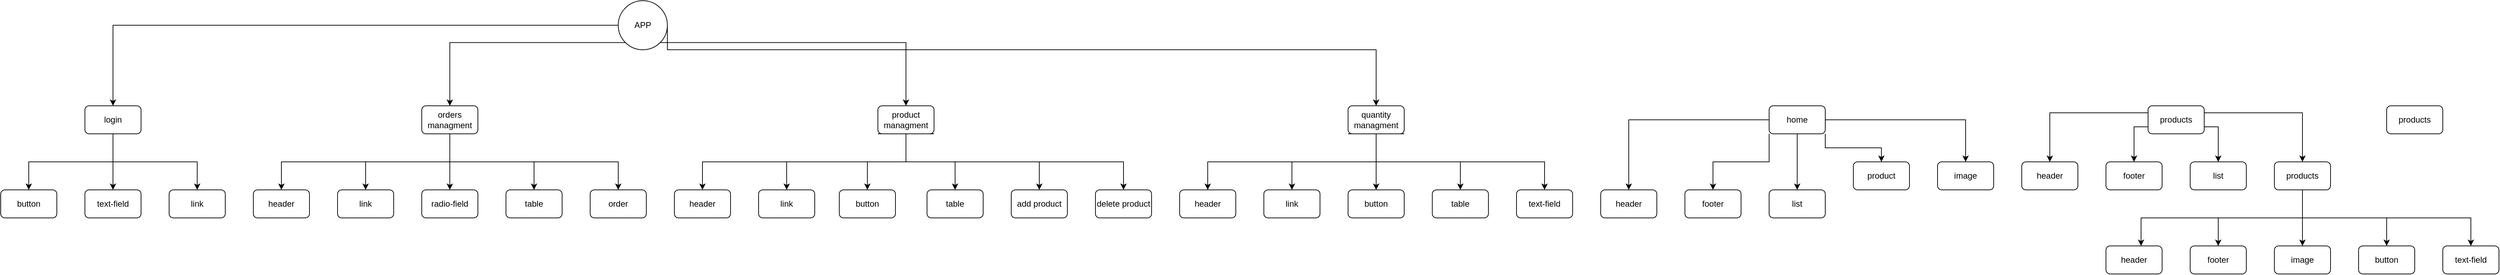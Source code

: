 <mxfile version="21.0.6" type="github">
  <diagram name="Page-1" id="CaPSpJfOGy8TSI050ppz">
    <mxGraphModel dx="880" dy="1584" grid="1" gridSize="10" guides="1" tooltips="1" connect="1" arrows="1" fold="1" page="1" pageScale="1" pageWidth="850" pageHeight="1100" math="0" shadow="0">
      <root>
        <mxCell id="0" />
        <mxCell id="1" parent="0" />
        <mxCell id="5YeW4CGA4Gncs35dgeDq-17" style="edgeStyle=orthogonalEdgeStyle;rounded=0;orthogonalLoop=1;jettySize=auto;html=1;exitX=0;exitY=0.5;exitDx=0;exitDy=0;entryX=0.5;entryY=0;entryDx=0;entryDy=0;" edge="1" parent="1" source="5YeW4CGA4Gncs35dgeDq-1" target="5YeW4CGA4Gncs35dgeDq-9">
          <mxGeometry relative="1" as="geometry" />
        </mxCell>
        <mxCell id="5YeW4CGA4Gncs35dgeDq-37" style="edgeStyle=orthogonalEdgeStyle;rounded=0;orthogonalLoop=1;jettySize=auto;html=1;exitX=0;exitY=1;exitDx=0;exitDy=0;entryX=0.5;entryY=0;entryDx=0;entryDy=0;" edge="1" parent="1" source="5YeW4CGA4Gncs35dgeDq-1" target="5YeW4CGA4Gncs35dgeDq-18">
          <mxGeometry relative="1" as="geometry" />
        </mxCell>
        <mxCell id="5YeW4CGA4Gncs35dgeDq-54" style="edgeStyle=orthogonalEdgeStyle;rounded=0;orthogonalLoop=1;jettySize=auto;html=1;entryX=0.5;entryY=0;entryDx=0;entryDy=0;exitX=1;exitY=1;exitDx=0;exitDy=0;" edge="1" parent="1" source="5YeW4CGA4Gncs35dgeDq-1" target="5YeW4CGA4Gncs35dgeDq-38">
          <mxGeometry relative="1" as="geometry" />
        </mxCell>
        <mxCell id="5YeW4CGA4Gncs35dgeDq-67" style="edgeStyle=orthogonalEdgeStyle;rounded=0;orthogonalLoop=1;jettySize=auto;html=1;exitX=1;exitY=0.5;exitDx=0;exitDy=0;entryX=0.5;entryY=0;entryDx=0;entryDy=0;" edge="1" parent="1" source="5YeW4CGA4Gncs35dgeDq-1" target="5YeW4CGA4Gncs35dgeDq-55">
          <mxGeometry relative="1" as="geometry">
            <mxPoint x="1810" y="100" as="targetPoint" />
            <Array as="points">
              <mxPoint x="990" y="40" />
              <mxPoint x="2000" y="40" />
            </Array>
          </mxGeometry>
        </mxCell>
        <mxCell id="5YeW4CGA4Gncs35dgeDq-1" value="APP" style="ellipse;whiteSpace=wrap;html=1;aspect=fixed;" vertex="1" parent="1">
          <mxGeometry x="920" y="-30" width="70" height="70" as="geometry" />
        </mxCell>
        <mxCell id="5YeW4CGA4Gncs35dgeDq-13" style="edgeStyle=orthogonalEdgeStyle;rounded=0;orthogonalLoop=1;jettySize=auto;html=1;entryX=0.5;entryY=0;entryDx=0;entryDy=0;" edge="1" parent="1" source="5YeW4CGA4Gncs35dgeDq-9" target="5YeW4CGA4Gncs35dgeDq-10">
          <mxGeometry relative="1" as="geometry">
            <Array as="points">
              <mxPoint x="200" y="200" />
              <mxPoint x="80" y="200" />
            </Array>
          </mxGeometry>
        </mxCell>
        <mxCell id="5YeW4CGA4Gncs35dgeDq-14" style="edgeStyle=orthogonalEdgeStyle;rounded=0;orthogonalLoop=1;jettySize=auto;html=1;entryX=0.5;entryY=0;entryDx=0;entryDy=0;" edge="1" parent="1" source="5YeW4CGA4Gncs35dgeDq-9" target="5YeW4CGA4Gncs35dgeDq-11">
          <mxGeometry relative="1" as="geometry" />
        </mxCell>
        <mxCell id="5YeW4CGA4Gncs35dgeDq-15" style="edgeStyle=orthogonalEdgeStyle;rounded=0;orthogonalLoop=1;jettySize=auto;html=1;entryX=0.5;entryY=0;entryDx=0;entryDy=0;" edge="1" parent="1" source="5YeW4CGA4Gncs35dgeDq-9" target="5YeW4CGA4Gncs35dgeDq-12">
          <mxGeometry relative="1" as="geometry">
            <Array as="points">
              <mxPoint x="200" y="200" />
              <mxPoint x="320" y="200" />
            </Array>
          </mxGeometry>
        </mxCell>
        <mxCell id="5YeW4CGA4Gncs35dgeDq-9" value="login" style="rounded=1;whiteSpace=wrap;html=1;" vertex="1" parent="1">
          <mxGeometry x="160" y="120" width="80" height="40" as="geometry" />
        </mxCell>
        <mxCell id="5YeW4CGA4Gncs35dgeDq-10" value="button" style="rounded=1;whiteSpace=wrap;html=1;" vertex="1" parent="1">
          <mxGeometry x="40" y="240" width="80" height="40" as="geometry" />
        </mxCell>
        <mxCell id="5YeW4CGA4Gncs35dgeDq-11" value="text-field" style="rounded=1;whiteSpace=wrap;html=1;" vertex="1" parent="1">
          <mxGeometry x="160" y="240" width="80" height="40" as="geometry" />
        </mxCell>
        <mxCell id="5YeW4CGA4Gncs35dgeDq-12" value="link" style="rounded=1;whiteSpace=wrap;html=1;" vertex="1" parent="1">
          <mxGeometry x="280" y="240" width="80" height="40" as="geometry" />
        </mxCell>
        <mxCell id="5YeW4CGA4Gncs35dgeDq-30" style="edgeStyle=orthogonalEdgeStyle;rounded=0;orthogonalLoop=1;jettySize=auto;html=1;exitX=0;exitY=0.75;exitDx=0;exitDy=0;entryX=0.5;entryY=0;entryDx=0;entryDy=0;" edge="1" parent="1" source="5YeW4CGA4Gncs35dgeDq-18" target="5YeW4CGA4Gncs35dgeDq-20">
          <mxGeometry relative="1" as="geometry">
            <Array as="points">
              <mxPoint x="680" y="150" />
              <mxPoint x="680" y="200" />
              <mxPoint x="440" y="200" />
            </Array>
          </mxGeometry>
        </mxCell>
        <mxCell id="5YeW4CGA4Gncs35dgeDq-31" style="edgeStyle=orthogonalEdgeStyle;rounded=0;orthogonalLoop=1;jettySize=auto;html=1;exitX=0.25;exitY=1;exitDx=0;exitDy=0;entryX=0.5;entryY=0;entryDx=0;entryDy=0;" edge="1" parent="1" source="5YeW4CGA4Gncs35dgeDq-18" target="5YeW4CGA4Gncs35dgeDq-22">
          <mxGeometry relative="1" as="geometry">
            <Array as="points">
              <mxPoint x="680" y="160" />
              <mxPoint x="680" y="200" />
              <mxPoint x="560" y="200" />
            </Array>
          </mxGeometry>
        </mxCell>
        <mxCell id="5YeW4CGA4Gncs35dgeDq-32" style="edgeStyle=orthogonalEdgeStyle;rounded=0;orthogonalLoop=1;jettySize=auto;html=1;entryX=0.5;entryY=0;entryDx=0;entryDy=0;" edge="1" parent="1" source="5YeW4CGA4Gncs35dgeDq-18" target="5YeW4CGA4Gncs35dgeDq-23">
          <mxGeometry relative="1" as="geometry" />
        </mxCell>
        <mxCell id="5YeW4CGA4Gncs35dgeDq-35" style="edgeStyle=orthogonalEdgeStyle;rounded=0;orthogonalLoop=1;jettySize=auto;html=1;exitX=0.75;exitY=1;exitDx=0;exitDy=0;entryX=0.5;entryY=0;entryDx=0;entryDy=0;" edge="1" parent="1" source="5YeW4CGA4Gncs35dgeDq-18" target="5YeW4CGA4Gncs35dgeDq-19">
          <mxGeometry relative="1" as="geometry">
            <Array as="points">
              <mxPoint x="680" y="160" />
              <mxPoint x="680" y="200" />
              <mxPoint x="800" y="200" />
            </Array>
          </mxGeometry>
        </mxCell>
        <mxCell id="5YeW4CGA4Gncs35dgeDq-36" style="edgeStyle=orthogonalEdgeStyle;rounded=0;orthogonalLoop=1;jettySize=auto;html=1;entryX=0.5;entryY=0;entryDx=0;entryDy=0;" edge="1" parent="1" target="5YeW4CGA4Gncs35dgeDq-24">
          <mxGeometry relative="1" as="geometry">
            <mxPoint x="680" y="170" as="sourcePoint" />
            <Array as="points">
              <mxPoint x="680" y="140" />
              <mxPoint x="680" y="200" />
              <mxPoint x="920" y="200" />
            </Array>
          </mxGeometry>
        </mxCell>
        <mxCell id="5YeW4CGA4Gncs35dgeDq-18" value="orders&lt;br&gt;managment" style="rounded=1;whiteSpace=wrap;html=1;" vertex="1" parent="1">
          <mxGeometry x="640" y="120" width="80" height="40" as="geometry" />
        </mxCell>
        <mxCell id="5YeW4CGA4Gncs35dgeDq-19" value="table" style="rounded=1;whiteSpace=wrap;html=1;" vertex="1" parent="1">
          <mxGeometry x="760" y="240" width="80" height="40" as="geometry" />
        </mxCell>
        <mxCell id="5YeW4CGA4Gncs35dgeDq-20" value="header" style="rounded=1;whiteSpace=wrap;html=1;" vertex="1" parent="1">
          <mxGeometry x="400" y="240" width="80" height="40" as="geometry" />
        </mxCell>
        <mxCell id="5YeW4CGA4Gncs35dgeDq-22" value="link" style="rounded=1;whiteSpace=wrap;html=1;" vertex="1" parent="1">
          <mxGeometry x="520" y="240" width="80" height="40" as="geometry" />
        </mxCell>
        <mxCell id="5YeW4CGA4Gncs35dgeDq-23" value="radio-field" style="rounded=1;whiteSpace=wrap;html=1;" vertex="1" parent="1">
          <mxGeometry x="640" y="240" width="80" height="40" as="geometry" />
        </mxCell>
        <mxCell id="5YeW4CGA4Gncs35dgeDq-24" value="order" style="rounded=1;whiteSpace=wrap;html=1;" vertex="1" parent="1">
          <mxGeometry x="880" y="240" width="80" height="40" as="geometry" />
        </mxCell>
        <mxCell id="5YeW4CGA4Gncs35dgeDq-45" style="edgeStyle=orthogonalEdgeStyle;rounded=0;orthogonalLoop=1;jettySize=auto;html=1;exitX=0.5;exitY=1;exitDx=0;exitDy=0;entryX=0.5;entryY=0;entryDx=0;entryDy=0;" edge="1" parent="1" source="5YeW4CGA4Gncs35dgeDq-38" target="5YeW4CGA4Gncs35dgeDq-39">
          <mxGeometry relative="1" as="geometry">
            <Array as="points">
              <mxPoint x="1330" y="200" />
              <mxPoint x="1040" y="200" />
            </Array>
          </mxGeometry>
        </mxCell>
        <mxCell id="5YeW4CGA4Gncs35dgeDq-46" style="edgeStyle=orthogonalEdgeStyle;rounded=0;orthogonalLoop=1;jettySize=auto;html=1;exitX=0;exitY=1;exitDx=0;exitDy=0;entryX=0.5;entryY=0;entryDx=0;entryDy=0;" edge="1" parent="1" source="5YeW4CGA4Gncs35dgeDq-38" target="5YeW4CGA4Gncs35dgeDq-40">
          <mxGeometry relative="1" as="geometry">
            <Array as="points">
              <mxPoint x="1330" y="160" />
              <mxPoint x="1330" y="200" />
              <mxPoint x="1160" y="200" />
            </Array>
          </mxGeometry>
        </mxCell>
        <mxCell id="5YeW4CGA4Gncs35dgeDq-49" style="edgeStyle=orthogonalEdgeStyle;rounded=0;orthogonalLoop=1;jettySize=auto;html=1;exitX=1;exitY=1;exitDx=0;exitDy=0;entryX=0.5;entryY=0;entryDx=0;entryDy=0;" edge="1" parent="1" source="5YeW4CGA4Gncs35dgeDq-38" target="5YeW4CGA4Gncs35dgeDq-43">
          <mxGeometry relative="1" as="geometry">
            <Array as="points">
              <mxPoint x="1330" y="160" />
              <mxPoint x="1330" y="200" />
              <mxPoint x="1520" y="200" />
            </Array>
          </mxGeometry>
        </mxCell>
        <mxCell id="5YeW4CGA4Gncs35dgeDq-50" style="edgeStyle=orthogonalEdgeStyle;rounded=0;orthogonalLoop=1;jettySize=auto;html=1;exitX=0.5;exitY=1;exitDx=0;exitDy=0;entryX=0.5;entryY=0;entryDx=0;entryDy=0;" edge="1" parent="1" source="5YeW4CGA4Gncs35dgeDq-38" target="5YeW4CGA4Gncs35dgeDq-44">
          <mxGeometry relative="1" as="geometry">
            <Array as="points">
              <mxPoint x="1330" y="200" />
              <mxPoint x="1640" y="200" />
            </Array>
          </mxGeometry>
        </mxCell>
        <mxCell id="5YeW4CGA4Gncs35dgeDq-52" style="edgeStyle=orthogonalEdgeStyle;rounded=0;orthogonalLoop=1;jettySize=auto;html=1;exitX=0.25;exitY=1;exitDx=0;exitDy=0;entryX=0.5;entryY=0;entryDx=0;entryDy=0;" edge="1" parent="1" source="5YeW4CGA4Gncs35dgeDq-38" target="5YeW4CGA4Gncs35dgeDq-41">
          <mxGeometry relative="1" as="geometry">
            <Array as="points">
              <mxPoint x="1330" y="160" />
              <mxPoint x="1330" y="200" />
              <mxPoint x="1275" y="200" />
            </Array>
          </mxGeometry>
        </mxCell>
        <mxCell id="5YeW4CGA4Gncs35dgeDq-53" style="edgeStyle=orthogonalEdgeStyle;rounded=0;orthogonalLoop=1;jettySize=auto;html=1;exitX=0.75;exitY=1;exitDx=0;exitDy=0;entryX=0.5;entryY=0;entryDx=0;entryDy=0;" edge="1" parent="1" source="5YeW4CGA4Gncs35dgeDq-38" target="5YeW4CGA4Gncs35dgeDq-42">
          <mxGeometry relative="1" as="geometry">
            <Array as="points">
              <mxPoint x="1330" y="160" />
              <mxPoint x="1330" y="200" />
              <mxPoint x="1400" y="200" />
            </Array>
          </mxGeometry>
        </mxCell>
        <mxCell id="5YeW4CGA4Gncs35dgeDq-38" value="product&lt;br&gt;managment" style="rounded=1;whiteSpace=wrap;html=1;" vertex="1" parent="1">
          <mxGeometry x="1290" y="120" width="80" height="40" as="geometry" />
        </mxCell>
        <mxCell id="5YeW4CGA4Gncs35dgeDq-39" value="header" style="rounded=1;whiteSpace=wrap;html=1;" vertex="1" parent="1">
          <mxGeometry x="1000" y="240" width="80" height="40" as="geometry" />
        </mxCell>
        <mxCell id="5YeW4CGA4Gncs35dgeDq-40" value="link" style="rounded=1;whiteSpace=wrap;html=1;" vertex="1" parent="1">
          <mxGeometry x="1120" y="240" width="80" height="40" as="geometry" />
        </mxCell>
        <mxCell id="5YeW4CGA4Gncs35dgeDq-41" value="button" style="rounded=1;whiteSpace=wrap;html=1;" vertex="1" parent="1">
          <mxGeometry x="1235" y="240" width="80" height="40" as="geometry" />
        </mxCell>
        <mxCell id="5YeW4CGA4Gncs35dgeDq-42" value="table" style="rounded=1;whiteSpace=wrap;html=1;" vertex="1" parent="1">
          <mxGeometry x="1360" y="240" width="80" height="40" as="geometry" />
        </mxCell>
        <mxCell id="5YeW4CGA4Gncs35dgeDq-43" value="add product" style="rounded=1;whiteSpace=wrap;html=1;" vertex="1" parent="1">
          <mxGeometry x="1480" y="240" width="80" height="40" as="geometry" />
        </mxCell>
        <mxCell id="5YeW4CGA4Gncs35dgeDq-44" value="delete product" style="rounded=1;whiteSpace=wrap;html=1;" vertex="1" parent="1">
          <mxGeometry x="1600" y="240" width="80" height="40" as="geometry" />
        </mxCell>
        <mxCell id="5YeW4CGA4Gncs35dgeDq-61" value="" style="edgeStyle=orthogonalEdgeStyle;rounded=0;orthogonalLoop=1;jettySize=auto;html=1;" edge="1" parent="1" source="5YeW4CGA4Gncs35dgeDq-55" target="5YeW4CGA4Gncs35dgeDq-58">
          <mxGeometry relative="1" as="geometry" />
        </mxCell>
        <mxCell id="5YeW4CGA4Gncs35dgeDq-63" style="edgeStyle=orthogonalEdgeStyle;rounded=0;orthogonalLoop=1;jettySize=auto;html=1;exitX=0;exitY=1;exitDx=0;exitDy=0;entryX=0.5;entryY=0;entryDx=0;entryDy=0;" edge="1" parent="1" source="5YeW4CGA4Gncs35dgeDq-55" target="5YeW4CGA4Gncs35dgeDq-57">
          <mxGeometry relative="1" as="geometry">
            <Array as="points">
              <mxPoint x="2000" y="160" />
              <mxPoint x="2000" y="200" />
              <mxPoint x="1880" y="200" />
            </Array>
          </mxGeometry>
        </mxCell>
        <mxCell id="5YeW4CGA4Gncs35dgeDq-64" style="edgeStyle=orthogonalEdgeStyle;rounded=0;orthogonalLoop=1;jettySize=auto;html=1;exitX=0.5;exitY=1;exitDx=0;exitDy=0;entryX=0.5;entryY=0;entryDx=0;entryDy=0;" edge="1" parent="1" source="5YeW4CGA4Gncs35dgeDq-55" target="5YeW4CGA4Gncs35dgeDq-56">
          <mxGeometry relative="1" as="geometry">
            <Array as="points">
              <mxPoint x="2000" y="200" />
              <mxPoint x="1760" y="200" />
            </Array>
          </mxGeometry>
        </mxCell>
        <mxCell id="5YeW4CGA4Gncs35dgeDq-65" style="edgeStyle=orthogonalEdgeStyle;rounded=0;orthogonalLoop=1;jettySize=auto;html=1;exitX=1;exitY=1;exitDx=0;exitDy=0;entryX=0.5;entryY=0;entryDx=0;entryDy=0;" edge="1" parent="1" source="5YeW4CGA4Gncs35dgeDq-55" target="5YeW4CGA4Gncs35dgeDq-59">
          <mxGeometry relative="1" as="geometry">
            <Array as="points">
              <mxPoint x="2000" y="160" />
              <mxPoint x="2000" y="200" />
              <mxPoint x="2120" y="200" />
            </Array>
          </mxGeometry>
        </mxCell>
        <mxCell id="5YeW4CGA4Gncs35dgeDq-66" style="edgeStyle=orthogonalEdgeStyle;rounded=0;orthogonalLoop=1;jettySize=auto;html=1;exitX=0.5;exitY=1;exitDx=0;exitDy=0;entryX=0.5;entryY=0;entryDx=0;entryDy=0;" edge="1" parent="1" source="5YeW4CGA4Gncs35dgeDq-55" target="5YeW4CGA4Gncs35dgeDq-60">
          <mxGeometry relative="1" as="geometry">
            <Array as="points">
              <mxPoint x="2000" y="200" />
              <mxPoint x="2240" y="200" />
            </Array>
          </mxGeometry>
        </mxCell>
        <mxCell id="5YeW4CGA4Gncs35dgeDq-55" value="quantity&lt;br&gt;managment" style="rounded=1;whiteSpace=wrap;html=1;" vertex="1" parent="1">
          <mxGeometry x="1960" y="120" width="80" height="40" as="geometry" />
        </mxCell>
        <mxCell id="5YeW4CGA4Gncs35dgeDq-56" value="header" style="rounded=1;whiteSpace=wrap;html=1;" vertex="1" parent="1">
          <mxGeometry x="1720" y="240" width="80" height="40" as="geometry" />
        </mxCell>
        <mxCell id="5YeW4CGA4Gncs35dgeDq-57" value="link" style="rounded=1;whiteSpace=wrap;html=1;" vertex="1" parent="1">
          <mxGeometry x="1840" y="240" width="80" height="40" as="geometry" />
        </mxCell>
        <mxCell id="5YeW4CGA4Gncs35dgeDq-58" value="button" style="rounded=1;whiteSpace=wrap;html=1;" vertex="1" parent="1">
          <mxGeometry x="1960" y="240" width="80" height="40" as="geometry" />
        </mxCell>
        <mxCell id="5YeW4CGA4Gncs35dgeDq-59" value="table" style="rounded=1;whiteSpace=wrap;html=1;" vertex="1" parent="1">
          <mxGeometry x="2080" y="240" width="80" height="40" as="geometry" />
        </mxCell>
        <mxCell id="5YeW4CGA4Gncs35dgeDq-60" value="text-field" style="rounded=1;whiteSpace=wrap;html=1;" vertex="1" parent="1">
          <mxGeometry x="2200" y="240" width="80" height="40" as="geometry" />
        </mxCell>
        <mxCell id="5YeW4CGA4Gncs35dgeDq-74" style="edgeStyle=orthogonalEdgeStyle;rounded=0;orthogonalLoop=1;jettySize=auto;html=1;entryX=0.5;entryY=0;entryDx=0;entryDy=0;" edge="1" parent="1" source="5YeW4CGA4Gncs35dgeDq-68" target="5YeW4CGA4Gncs35dgeDq-69">
          <mxGeometry relative="1" as="geometry" />
        </mxCell>
        <mxCell id="5YeW4CGA4Gncs35dgeDq-75" style="edgeStyle=orthogonalEdgeStyle;rounded=0;orthogonalLoop=1;jettySize=auto;html=1;exitX=0;exitY=1;exitDx=0;exitDy=0;entryX=0.5;entryY=0;entryDx=0;entryDy=0;" edge="1" parent="1" source="5YeW4CGA4Gncs35dgeDq-68" target="5YeW4CGA4Gncs35dgeDq-70">
          <mxGeometry relative="1" as="geometry" />
        </mxCell>
        <mxCell id="5YeW4CGA4Gncs35dgeDq-76" style="edgeStyle=orthogonalEdgeStyle;rounded=0;orthogonalLoop=1;jettySize=auto;html=1;exitX=0.5;exitY=1;exitDx=0;exitDy=0;entryX=0.5;entryY=0;entryDx=0;entryDy=0;" edge="1" parent="1" source="5YeW4CGA4Gncs35dgeDq-68" target="5YeW4CGA4Gncs35dgeDq-71">
          <mxGeometry relative="1" as="geometry" />
        </mxCell>
        <mxCell id="5YeW4CGA4Gncs35dgeDq-77" style="edgeStyle=orthogonalEdgeStyle;rounded=0;orthogonalLoop=1;jettySize=auto;html=1;exitX=1;exitY=1;exitDx=0;exitDy=0;entryX=0.5;entryY=0;entryDx=0;entryDy=0;" edge="1" parent="1" source="5YeW4CGA4Gncs35dgeDq-68" target="5YeW4CGA4Gncs35dgeDq-72">
          <mxGeometry relative="1" as="geometry" />
        </mxCell>
        <mxCell id="5YeW4CGA4Gncs35dgeDq-78" style="edgeStyle=orthogonalEdgeStyle;rounded=0;orthogonalLoop=1;jettySize=auto;html=1;exitX=1;exitY=0.5;exitDx=0;exitDy=0;entryX=0.5;entryY=0;entryDx=0;entryDy=0;" edge="1" parent="1" source="5YeW4CGA4Gncs35dgeDq-68" target="5YeW4CGA4Gncs35dgeDq-73">
          <mxGeometry relative="1" as="geometry" />
        </mxCell>
        <mxCell id="5YeW4CGA4Gncs35dgeDq-68" value="home" style="rounded=1;whiteSpace=wrap;html=1;" vertex="1" parent="1">
          <mxGeometry x="2560" y="120" width="80" height="40" as="geometry" />
        </mxCell>
        <mxCell id="5YeW4CGA4Gncs35dgeDq-69" value="header" style="rounded=1;whiteSpace=wrap;html=1;" vertex="1" parent="1">
          <mxGeometry x="2320" y="240" width="80" height="40" as="geometry" />
        </mxCell>
        <mxCell id="5YeW4CGA4Gncs35dgeDq-70" value="footer" style="rounded=1;whiteSpace=wrap;html=1;" vertex="1" parent="1">
          <mxGeometry x="2440" y="240" width="80" height="40" as="geometry" />
        </mxCell>
        <mxCell id="5YeW4CGA4Gncs35dgeDq-71" value="list" style="rounded=1;whiteSpace=wrap;html=1;" vertex="1" parent="1">
          <mxGeometry x="2560" y="240" width="80" height="40" as="geometry" />
        </mxCell>
        <mxCell id="5YeW4CGA4Gncs35dgeDq-72" value="product" style="rounded=1;whiteSpace=wrap;html=1;" vertex="1" parent="1">
          <mxGeometry x="2680" y="200" width="80" height="40" as="geometry" />
        </mxCell>
        <mxCell id="5YeW4CGA4Gncs35dgeDq-73" value="image" style="rounded=1;whiteSpace=wrap;html=1;" vertex="1" parent="1">
          <mxGeometry x="2800" y="200" width="80" height="40" as="geometry" />
        </mxCell>
        <mxCell id="5YeW4CGA4Gncs35dgeDq-84" style="edgeStyle=orthogonalEdgeStyle;rounded=0;orthogonalLoop=1;jettySize=auto;html=1;exitX=0;exitY=0.75;exitDx=0;exitDy=0;" edge="1" parent="1" source="5YeW4CGA4Gncs35dgeDq-79" target="5YeW4CGA4Gncs35dgeDq-83">
          <mxGeometry relative="1" as="geometry" />
        </mxCell>
        <mxCell id="5YeW4CGA4Gncs35dgeDq-85" style="edgeStyle=orthogonalEdgeStyle;rounded=0;orthogonalLoop=1;jettySize=auto;html=1;exitX=1;exitY=0.75;exitDx=0;exitDy=0;entryX=0.5;entryY=0;entryDx=0;entryDy=0;" edge="1" parent="1" source="5YeW4CGA4Gncs35dgeDq-79" target="5YeW4CGA4Gncs35dgeDq-82">
          <mxGeometry relative="1" as="geometry" />
        </mxCell>
        <mxCell id="5YeW4CGA4Gncs35dgeDq-86" style="edgeStyle=orthogonalEdgeStyle;rounded=0;orthogonalLoop=1;jettySize=auto;html=1;exitX=0;exitY=0.25;exitDx=0;exitDy=0;entryX=0.5;entryY=0;entryDx=0;entryDy=0;" edge="1" parent="1" source="5YeW4CGA4Gncs35dgeDq-79" target="5YeW4CGA4Gncs35dgeDq-81">
          <mxGeometry relative="1" as="geometry" />
        </mxCell>
        <mxCell id="5YeW4CGA4Gncs35dgeDq-87" style="edgeStyle=orthogonalEdgeStyle;rounded=0;orthogonalLoop=1;jettySize=auto;html=1;exitX=1;exitY=0.5;exitDx=0;exitDy=0;entryX=0.5;entryY=0;entryDx=0;entryDy=0;" edge="1" parent="1" source="5YeW4CGA4Gncs35dgeDq-79" target="5YeW4CGA4Gncs35dgeDq-80">
          <mxGeometry relative="1" as="geometry">
            <Array as="points">
              <mxPoint x="3180" y="130" />
              <mxPoint x="3320" y="130" />
            </Array>
          </mxGeometry>
        </mxCell>
        <mxCell id="5YeW4CGA4Gncs35dgeDq-79" value="products" style="rounded=1;whiteSpace=wrap;html=1;" vertex="1" parent="1">
          <mxGeometry x="3100" y="120" width="80" height="40" as="geometry" />
        </mxCell>
        <mxCell id="5YeW4CGA4Gncs35dgeDq-95" style="edgeStyle=orthogonalEdgeStyle;rounded=0;orthogonalLoop=1;jettySize=auto;html=1;" edge="1" parent="1" source="5YeW4CGA4Gncs35dgeDq-80" target="5YeW4CGA4Gncs35dgeDq-92">
          <mxGeometry relative="1" as="geometry">
            <Array as="points">
              <mxPoint x="3320" y="280" />
              <mxPoint x="3090" y="280" />
            </Array>
          </mxGeometry>
        </mxCell>
        <mxCell id="5YeW4CGA4Gncs35dgeDq-96" style="edgeStyle=orthogonalEdgeStyle;rounded=0;orthogonalLoop=1;jettySize=auto;html=1;exitX=0.5;exitY=1;exitDx=0;exitDy=0;entryX=0.5;entryY=0;entryDx=0;entryDy=0;" edge="1" parent="1" source="5YeW4CGA4Gncs35dgeDq-80" target="5YeW4CGA4Gncs35dgeDq-93">
          <mxGeometry relative="1" as="geometry" />
        </mxCell>
        <mxCell id="5YeW4CGA4Gncs35dgeDq-97" style="edgeStyle=orthogonalEdgeStyle;rounded=0;orthogonalLoop=1;jettySize=auto;html=1;exitX=0.5;exitY=1;exitDx=0;exitDy=0;entryX=0.5;entryY=0;entryDx=0;entryDy=0;" edge="1" parent="1" source="5YeW4CGA4Gncs35dgeDq-80" target="5YeW4CGA4Gncs35dgeDq-90">
          <mxGeometry relative="1" as="geometry" />
        </mxCell>
        <mxCell id="5YeW4CGA4Gncs35dgeDq-98" style="edgeStyle=orthogonalEdgeStyle;rounded=0;orthogonalLoop=1;jettySize=auto;html=1;exitX=0.5;exitY=1;exitDx=0;exitDy=0;" edge="1" parent="1" source="5YeW4CGA4Gncs35dgeDq-80" target="5YeW4CGA4Gncs35dgeDq-91">
          <mxGeometry relative="1" as="geometry" />
        </mxCell>
        <mxCell id="5YeW4CGA4Gncs35dgeDq-99" style="edgeStyle=orthogonalEdgeStyle;rounded=0;orthogonalLoop=1;jettySize=auto;html=1;exitX=0.5;exitY=1;exitDx=0;exitDy=0;entryX=0.5;entryY=0;entryDx=0;entryDy=0;" edge="1" parent="1" source="5YeW4CGA4Gncs35dgeDq-80" target="5YeW4CGA4Gncs35dgeDq-89">
          <mxGeometry relative="1" as="geometry" />
        </mxCell>
        <mxCell id="5YeW4CGA4Gncs35dgeDq-80" value="products" style="rounded=1;whiteSpace=wrap;html=1;" vertex="1" parent="1">
          <mxGeometry x="3280" y="200" width="80" height="40" as="geometry" />
        </mxCell>
        <mxCell id="5YeW4CGA4Gncs35dgeDq-81" value="header" style="rounded=1;whiteSpace=wrap;html=1;" vertex="1" parent="1">
          <mxGeometry x="2920" y="200" width="80" height="40" as="geometry" />
        </mxCell>
        <mxCell id="5YeW4CGA4Gncs35dgeDq-82" value="list" style="rounded=1;whiteSpace=wrap;html=1;" vertex="1" parent="1">
          <mxGeometry x="3160" y="200" width="80" height="40" as="geometry" />
        </mxCell>
        <mxCell id="5YeW4CGA4Gncs35dgeDq-83" value="footer" style="rounded=1;whiteSpace=wrap;html=1;" vertex="1" parent="1">
          <mxGeometry x="3040" y="200" width="80" height="40" as="geometry" />
        </mxCell>
        <mxCell id="5YeW4CGA4Gncs35dgeDq-88" value="products" style="rounded=1;whiteSpace=wrap;html=1;" vertex="1" parent="1">
          <mxGeometry x="3440" y="120" width="80" height="40" as="geometry" />
        </mxCell>
        <mxCell id="5YeW4CGA4Gncs35dgeDq-89" value="image" style="rounded=1;whiteSpace=wrap;html=1;" vertex="1" parent="1">
          <mxGeometry x="3280" y="320" width="80" height="40" as="geometry" />
        </mxCell>
        <mxCell id="5YeW4CGA4Gncs35dgeDq-90" value="button" style="rounded=1;whiteSpace=wrap;html=1;" vertex="1" parent="1">
          <mxGeometry x="3400" y="320" width="80" height="40" as="geometry" />
        </mxCell>
        <mxCell id="5YeW4CGA4Gncs35dgeDq-91" value="text-field" style="rounded=1;whiteSpace=wrap;html=1;" vertex="1" parent="1">
          <mxGeometry x="3520" y="320" width="80" height="40" as="geometry" />
        </mxCell>
        <mxCell id="5YeW4CGA4Gncs35dgeDq-92" value="header" style="rounded=1;whiteSpace=wrap;html=1;" vertex="1" parent="1">
          <mxGeometry x="3040" y="320" width="80" height="40" as="geometry" />
        </mxCell>
        <mxCell id="5YeW4CGA4Gncs35dgeDq-93" value="footer" style="rounded=1;whiteSpace=wrap;html=1;" vertex="1" parent="1">
          <mxGeometry x="3160" y="320" width="80" height="40" as="geometry" />
        </mxCell>
      </root>
    </mxGraphModel>
  </diagram>
</mxfile>
